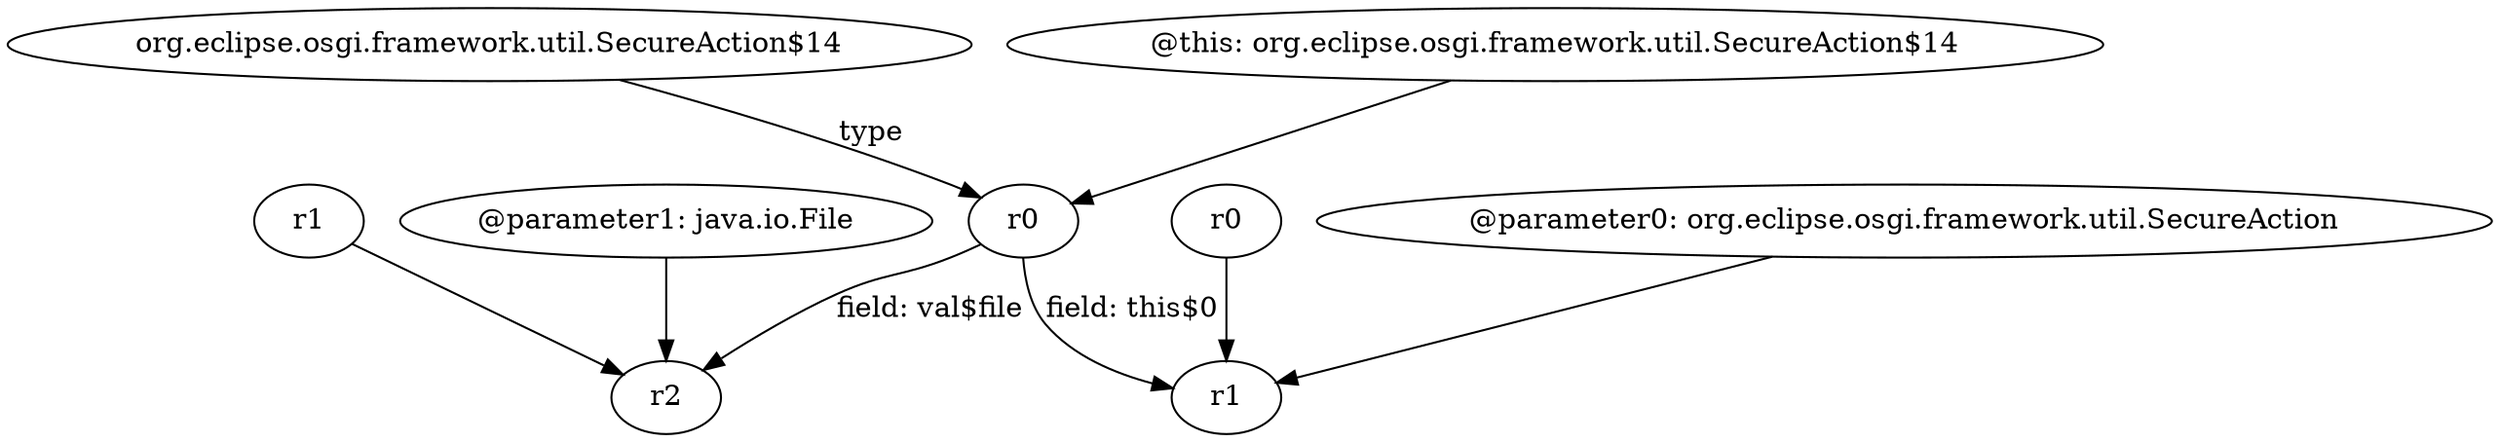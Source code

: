 digraph g {
0[label="org.eclipse.osgi.framework.util.SecureAction$14"]
1[label="r0"]
0->1[label="type"]
2[label="@this: org.eclipse.osgi.framework.util.SecureAction$14"]
2->1[label=""]
3[label="@parameter1: java.io.File"]
4[label="r2"]
3->4[label=""]
1->4[label="field: val$file"]
5[label="r1"]
1->5[label="field: this$0"]
6[label="r0"]
6->5[label=""]
7[label="@parameter0: org.eclipse.osgi.framework.util.SecureAction"]
7->5[label=""]
8[label="r1"]
8->4[label=""]
}